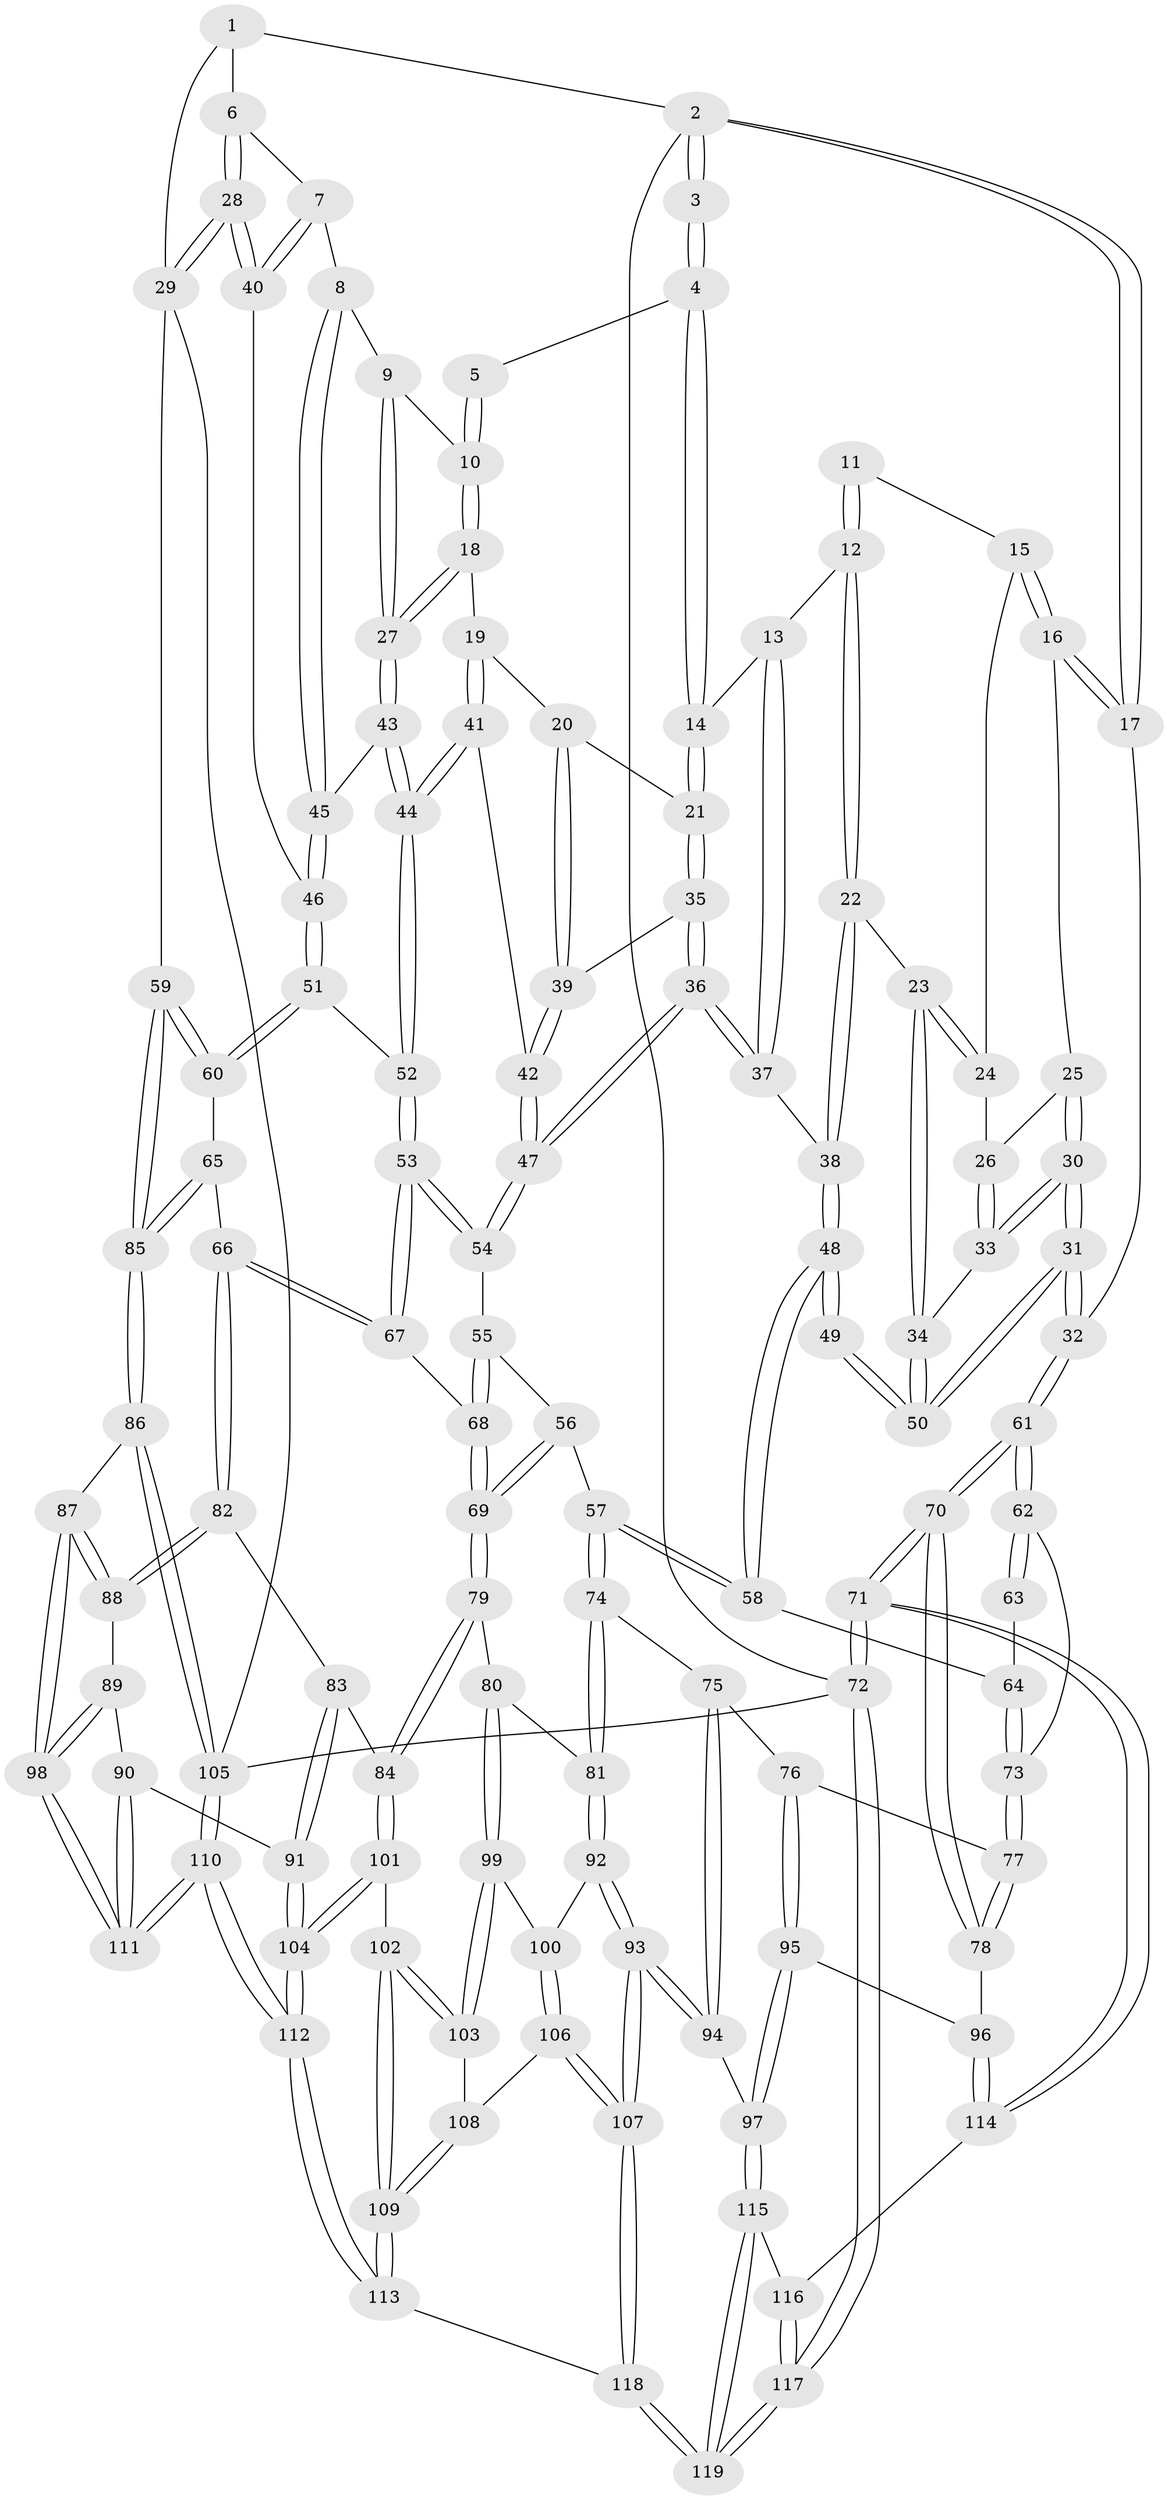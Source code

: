 // coarse degree distribution, {4: 0.3888888888888889, 5: 0.2916666666666667, 2: 0.013888888888888888, 3: 0.2361111111111111, 6: 0.06944444444444445}
// Generated by graph-tools (version 1.1) at 2025/42/03/06/25 10:42:33]
// undirected, 119 vertices, 294 edges
graph export_dot {
graph [start="1"]
  node [color=gray90,style=filled];
  1 [pos="+0.8534466489761303+0"];
  2 [pos="+0+0"];
  3 [pos="+0.1816990648034221+0"];
  4 [pos="+0.507307291010601+0"];
  5 [pos="+0.6641130247104898+0"];
  6 [pos="+0.8812370119813235+0.055721491756602716"];
  7 [pos="+0.8367151475012294+0.1198243295835399"];
  8 [pos="+0.8090156855795698+0.13079468789400955"];
  9 [pos="+0.7017760424287013+0.05492923633613713"];
  10 [pos="+0.6850863349602072+0.03809949287100939"];
  11 [pos="+0.18203114178847646+0"];
  12 [pos="+0.29570413911485377+0.09872008667922862"];
  13 [pos="+0.42596756882219744+0.0880482525366571"];
  14 [pos="+0.4706880770669391+0.05484379048119951"];
  15 [pos="+0.13365922401631194+0.009969211006149805"];
  16 [pos="+0.003375216495547553+0.08395175784124331"];
  17 [pos="+0+0"];
  18 [pos="+0.6367415743956926+0.11708356778725096"];
  19 [pos="+0.6152596757351891+0.13586879539351393"];
  20 [pos="+0.606065809584293+0.1344950054295087"];
  21 [pos="+0.505366819150954+0.09920776571123495"];
  22 [pos="+0.26351954708474656+0.16592768755239384"];
  23 [pos="+0.2214438949304211+0.1811977087257886"];
  24 [pos="+0.1326751536522738+0.03600501824982845"];
  25 [pos="+0.059880362067018834+0.11653173785309173"];
  26 [pos="+0.0827008859856166+0.11878712129469983"];
  27 [pos="+0.7213019794603303+0.17764261696097508"];
  28 [pos="+1+0.23655185450123412"];
  29 [pos="+1+0.24066069290108055"];
  30 [pos="+0+0.2813433291717001"];
  31 [pos="+0+0.29659048007888267"];
  32 [pos="+0+0.3084002748811415"];
  33 [pos="+0.09699503442472432+0.16321411488455853"];
  34 [pos="+0.1800321314670897+0.2232946327400998"];
  35 [pos="+0.5048225759585622+0.15221692988636182"];
  36 [pos="+0.4096632154230457+0.2549643713181772"];
  37 [pos="+0.39218698830773785+0.24590143972923034"];
  38 [pos="+0.369897698278512+0.24674578706882402"];
  39 [pos="+0.5315769331783087+0.21561260268834576"];
  40 [pos="+0.9471351642234787+0.2585644972194734"];
  41 [pos="+0.6338573304111138+0.23148126002350525"];
  42 [pos="+0.5358949953194885+0.24995043019711943"];
  43 [pos="+0.7466010955566548+0.21294800984419285"];
  44 [pos="+0.6838076519922736+0.2674384043044182"];
  45 [pos="+0.76248575137344+0.20780956319080934"];
  46 [pos="+0.8773066626533073+0.29617240053845273"];
  47 [pos="+0.4795243728951219+0.31408717158846994"];
  48 [pos="+0.23868228703836916+0.4071434243971419"];
  49 [pos="+0.16049186000528592+0.3394773692509577"];
  50 [pos="+0.15283039284391048+0.3285989696913875"];
  51 [pos="+0.8482116905402108+0.34858915839791366"];
  52 [pos="+0.6860604767298285+0.37001654351377866"];
  53 [pos="+0.6467146007592746+0.43097944223924584"];
  54 [pos="+0.49811838280365994+0.3981462458094381"];
  55 [pos="+0.4403897412008592+0.44799801305284964"];
  56 [pos="+0.3920877099513484+0.4821742909309125"];
  57 [pos="+0.3076853469999035+0.4932818259273264"];
  58 [pos="+0.26339900806427297+0.45937852501506166"];
  59 [pos="+1+0.5631297229881357"];
  60 [pos="+0.883717151260444+0.44762400390209667"];
  61 [pos="+0+0.5030343488275257"];
  62 [pos="+0+0.5191648940267196"];
  63 [pos="+0.08997782498408112+0.42962817736512693"];
  64 [pos="+0.09323991510239796+0.5567484019965988"];
  65 [pos="+0.7408335523603183+0.54075480978154"];
  66 [pos="+0.7376943700347923+0.5420857820312417"];
  67 [pos="+0.6690473849284119+0.48493491118482684"];
  68 [pos="+0.5730434032101072+0.5906678133605241"];
  69 [pos="+0.521354657233955+0.6741815354788117"];
  70 [pos="+0+0.7236433511228103"];
  71 [pos="+0+1"];
  72 [pos="+0+1"];
  73 [pos="+0.09133084481511163+0.5582355200980976"];
  74 [pos="+0.28633697682220316+0.6505297232185072"];
  75 [pos="+0.25565382952531146+0.6731022762775969"];
  76 [pos="+0.1558982945972869+0.6980655479511796"];
  77 [pos="+0.12140705961994354+0.6785643183590465"];
  78 [pos="+0+0.731611847696617"];
  79 [pos="+0.5215396397192245+0.6868830398022713"];
  80 [pos="+0.4630241812256174+0.7203231739709453"];
  81 [pos="+0.37144197451136696+0.7077652529415471"];
  82 [pos="+0.7552177861765081+0.6402736722723773"];
  83 [pos="+0.7070022092153088+0.6855062343060268"];
  84 [pos="+0.5967945416181505+0.7318201528376396"];
  85 [pos="+1+0.5997148813886533"];
  86 [pos="+1+0.6079804474394418"];
  87 [pos="+0.9758304144186333+0.6985896997121838"];
  88 [pos="+0.8698683968161331+0.7010055269902822"];
  89 [pos="+0.8411986529843025+0.7506395029012319"];
  90 [pos="+0.7688287769438629+0.8647983141099774"];
  91 [pos="+0.762363432480388+0.8652584478551503"];
  92 [pos="+0.33442150012713656+0.8200127445739932"];
  93 [pos="+0.27663924091613545+0.871319717883423"];
  94 [pos="+0.2749073072092401+0.8706471993778994"];
  95 [pos="+0.1457007836839678+0.8326661688901142"];
  96 [pos="+0.11404541376306038+0.8504307715785809"];
  97 [pos="+0.24136212439389138+0.8724384639354483"];
  98 [pos="+0.9041780567513922+0.939232081683368"];
  99 [pos="+0.44999802935287475+0.8104595790689273"];
  100 [pos="+0.4058522204337661+0.8269575287449884"];
  101 [pos="+0.6137535739371738+0.8237038804603891"];
  102 [pos="+0.6051023721890653+0.8310055969003599"];
  103 [pos="+0.46327662995407615+0.8411067525189998"];
  104 [pos="+0.7066810329666905+0.8892984031580555"];
  105 [pos="+1+1"];
  106 [pos="+0.36313191725605565+0.9339259044362676"];
  107 [pos="+0.344117092756467+0.9574763052880974"];
  108 [pos="+0.4637452868478312+0.8497229355852687"];
  109 [pos="+0.5180882768136572+0.9485679714669573"];
  110 [pos="+1+1"];
  111 [pos="+0.9034885916024695+0.9417830536754194"];
  112 [pos="+0.6258842802009286+1"];
  113 [pos="+0.49424068274680744+1"];
  114 [pos="+0.11345424501868849+0.851386076089082"];
  115 [pos="+0.17677878783454892+0.9814203788683777"];
  116 [pos="+0.10619196622101901+0.9110747048657448"];
  117 [pos="+0+1"];
  118 [pos="+0.40750046213498514+1"];
  119 [pos="+0.18421406332601295+1"];
  1 -- 2;
  1 -- 6;
  1 -- 29;
  2 -- 3;
  2 -- 3;
  2 -- 17;
  2 -- 17;
  2 -- 72;
  3 -- 4;
  3 -- 4;
  4 -- 5;
  4 -- 14;
  4 -- 14;
  5 -- 10;
  5 -- 10;
  6 -- 7;
  6 -- 28;
  6 -- 28;
  7 -- 8;
  7 -- 40;
  7 -- 40;
  8 -- 9;
  8 -- 45;
  8 -- 45;
  9 -- 10;
  9 -- 27;
  9 -- 27;
  10 -- 18;
  10 -- 18;
  11 -- 12;
  11 -- 12;
  11 -- 15;
  12 -- 13;
  12 -- 22;
  12 -- 22;
  13 -- 14;
  13 -- 37;
  13 -- 37;
  14 -- 21;
  14 -- 21;
  15 -- 16;
  15 -- 16;
  15 -- 24;
  16 -- 17;
  16 -- 17;
  16 -- 25;
  17 -- 32;
  18 -- 19;
  18 -- 27;
  18 -- 27;
  19 -- 20;
  19 -- 41;
  19 -- 41;
  20 -- 21;
  20 -- 39;
  20 -- 39;
  21 -- 35;
  21 -- 35;
  22 -- 23;
  22 -- 38;
  22 -- 38;
  23 -- 24;
  23 -- 24;
  23 -- 34;
  23 -- 34;
  24 -- 26;
  25 -- 26;
  25 -- 30;
  25 -- 30;
  26 -- 33;
  26 -- 33;
  27 -- 43;
  27 -- 43;
  28 -- 29;
  28 -- 29;
  28 -- 40;
  28 -- 40;
  29 -- 59;
  29 -- 105;
  30 -- 31;
  30 -- 31;
  30 -- 33;
  30 -- 33;
  31 -- 32;
  31 -- 32;
  31 -- 50;
  31 -- 50;
  32 -- 61;
  32 -- 61;
  33 -- 34;
  34 -- 50;
  34 -- 50;
  35 -- 36;
  35 -- 36;
  35 -- 39;
  36 -- 37;
  36 -- 37;
  36 -- 47;
  36 -- 47;
  37 -- 38;
  38 -- 48;
  38 -- 48;
  39 -- 42;
  39 -- 42;
  40 -- 46;
  41 -- 42;
  41 -- 44;
  41 -- 44;
  42 -- 47;
  42 -- 47;
  43 -- 44;
  43 -- 44;
  43 -- 45;
  44 -- 52;
  44 -- 52;
  45 -- 46;
  45 -- 46;
  46 -- 51;
  46 -- 51;
  47 -- 54;
  47 -- 54;
  48 -- 49;
  48 -- 49;
  48 -- 58;
  48 -- 58;
  49 -- 50;
  49 -- 50;
  51 -- 52;
  51 -- 60;
  51 -- 60;
  52 -- 53;
  52 -- 53;
  53 -- 54;
  53 -- 54;
  53 -- 67;
  53 -- 67;
  54 -- 55;
  55 -- 56;
  55 -- 68;
  55 -- 68;
  56 -- 57;
  56 -- 69;
  56 -- 69;
  57 -- 58;
  57 -- 58;
  57 -- 74;
  57 -- 74;
  58 -- 64;
  59 -- 60;
  59 -- 60;
  59 -- 85;
  59 -- 85;
  60 -- 65;
  61 -- 62;
  61 -- 62;
  61 -- 70;
  61 -- 70;
  62 -- 63;
  62 -- 63;
  62 -- 73;
  63 -- 64;
  64 -- 73;
  64 -- 73;
  65 -- 66;
  65 -- 85;
  65 -- 85;
  66 -- 67;
  66 -- 67;
  66 -- 82;
  66 -- 82;
  67 -- 68;
  68 -- 69;
  68 -- 69;
  69 -- 79;
  69 -- 79;
  70 -- 71;
  70 -- 71;
  70 -- 78;
  70 -- 78;
  71 -- 72;
  71 -- 72;
  71 -- 114;
  71 -- 114;
  72 -- 117;
  72 -- 117;
  72 -- 105;
  73 -- 77;
  73 -- 77;
  74 -- 75;
  74 -- 81;
  74 -- 81;
  75 -- 76;
  75 -- 94;
  75 -- 94;
  76 -- 77;
  76 -- 95;
  76 -- 95;
  77 -- 78;
  77 -- 78;
  78 -- 96;
  79 -- 80;
  79 -- 84;
  79 -- 84;
  80 -- 81;
  80 -- 99;
  80 -- 99;
  81 -- 92;
  81 -- 92;
  82 -- 83;
  82 -- 88;
  82 -- 88;
  83 -- 84;
  83 -- 91;
  83 -- 91;
  84 -- 101;
  84 -- 101;
  85 -- 86;
  85 -- 86;
  86 -- 87;
  86 -- 105;
  86 -- 105;
  87 -- 88;
  87 -- 88;
  87 -- 98;
  87 -- 98;
  88 -- 89;
  89 -- 90;
  89 -- 98;
  89 -- 98;
  90 -- 91;
  90 -- 111;
  90 -- 111;
  91 -- 104;
  91 -- 104;
  92 -- 93;
  92 -- 93;
  92 -- 100;
  93 -- 94;
  93 -- 94;
  93 -- 107;
  93 -- 107;
  94 -- 97;
  95 -- 96;
  95 -- 97;
  95 -- 97;
  96 -- 114;
  96 -- 114;
  97 -- 115;
  97 -- 115;
  98 -- 111;
  98 -- 111;
  99 -- 100;
  99 -- 103;
  99 -- 103;
  100 -- 106;
  100 -- 106;
  101 -- 102;
  101 -- 104;
  101 -- 104;
  102 -- 103;
  102 -- 103;
  102 -- 109;
  102 -- 109;
  103 -- 108;
  104 -- 112;
  104 -- 112;
  105 -- 110;
  105 -- 110;
  106 -- 107;
  106 -- 107;
  106 -- 108;
  107 -- 118;
  107 -- 118;
  108 -- 109;
  108 -- 109;
  109 -- 113;
  109 -- 113;
  110 -- 111;
  110 -- 111;
  110 -- 112;
  110 -- 112;
  112 -- 113;
  112 -- 113;
  113 -- 118;
  114 -- 116;
  115 -- 116;
  115 -- 119;
  115 -- 119;
  116 -- 117;
  116 -- 117;
  117 -- 119;
  117 -- 119;
  118 -- 119;
  118 -- 119;
}
